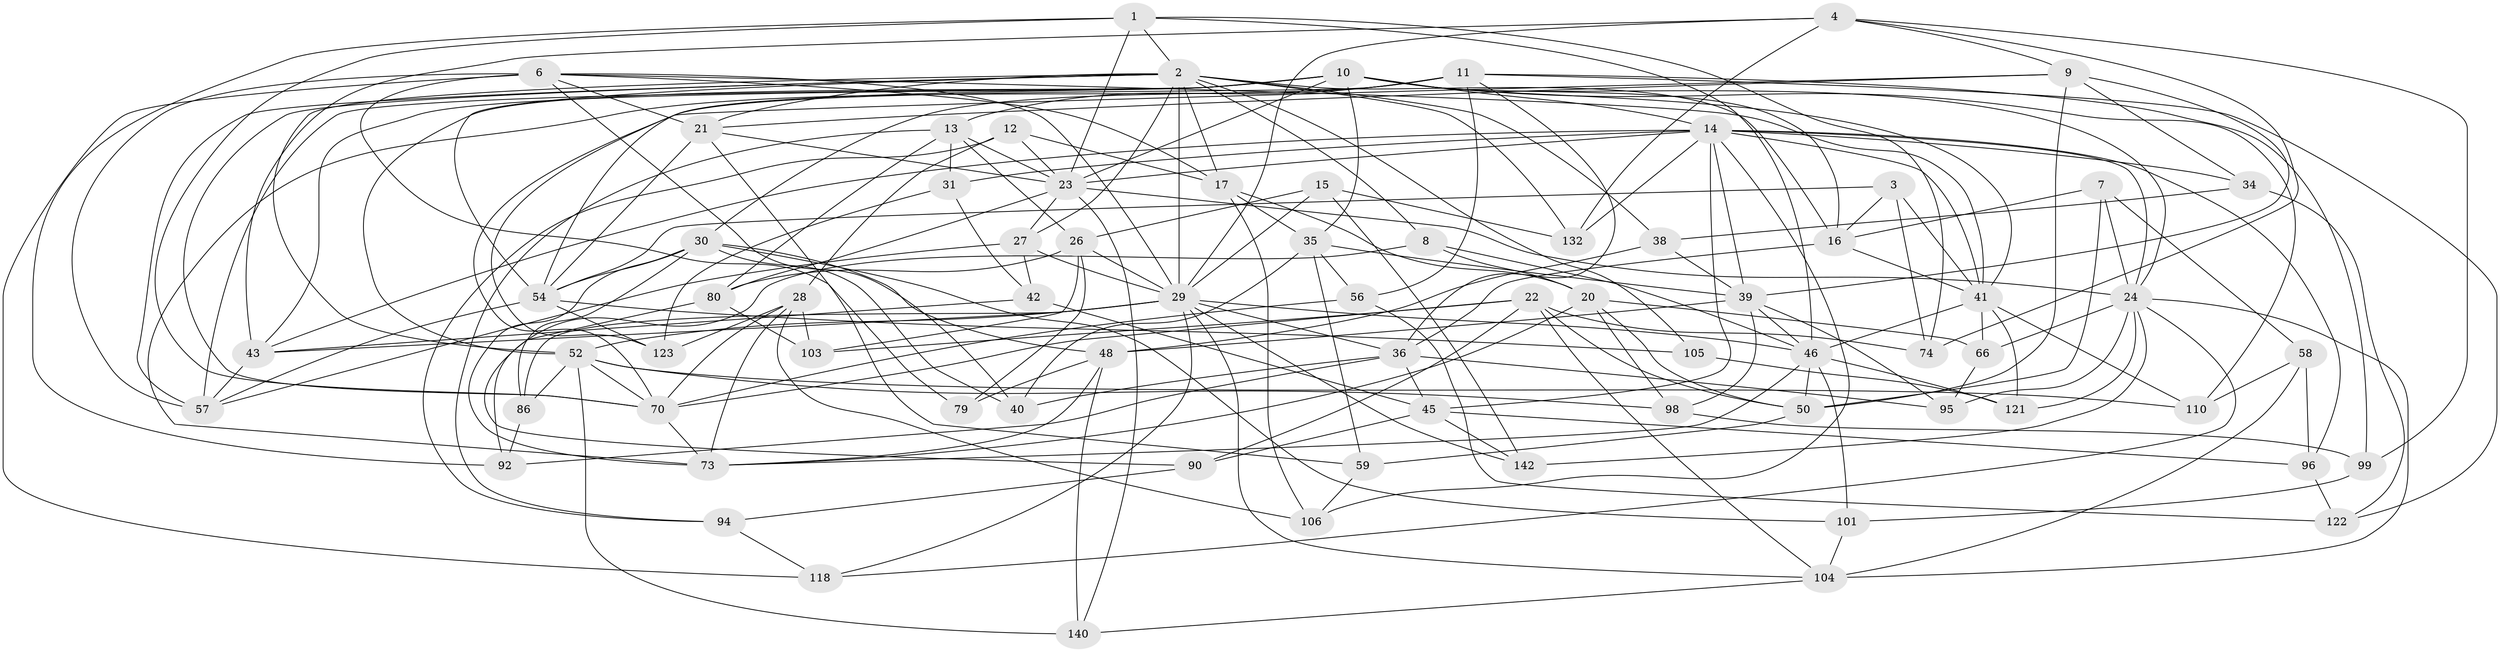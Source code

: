 // original degree distribution, {4: 1.0}
// Generated by graph-tools (version 1.1) at 2025/16/03/09/25 04:16:27]
// undirected, 73 vertices, 209 edges
graph export_dot {
graph [start="1"]
  node [color=gray90,style=filled];
  1 [super="+51"];
  2 [super="+19+5+62"];
  3;
  4 [super="+144"];
  6 [super="+67+72"];
  7;
  8;
  9 [super="+130"];
  10 [super="+75+76+78"];
  11 [super="+88+136"];
  12;
  13 [super="+129"];
  14 [super="+113+37"];
  15;
  16 [super="+126+125"];
  17 [super="+108"];
  20 [super="+112"];
  21 [super="+134"];
  22 [super="+25"];
  23 [super="+44+114"];
  24 [super="+143+61"];
  26 [super="+60+65"];
  27 [super="+47"];
  28 [super="+84"];
  29 [super="+93+53+32"];
  30 [super="+33"];
  31;
  34;
  35 [super="+49"];
  36 [super="+55+102"];
  38;
  39 [super="+107+145"];
  40;
  41 [super="+63+68"];
  42;
  43 [super="+69"];
  45 [super="+115"];
  46 [super="+131+64+133"];
  48 [super="+139"];
  50 [super="+120"];
  52 [super="+77"];
  54 [super="+111+127"];
  56;
  57 [super="+128+124"];
  58;
  59;
  66;
  70 [super="+100+141"];
  73 [super="+146+81"];
  74;
  79;
  80 [super="+85"];
  86;
  90;
  92;
  94;
  95;
  96;
  98;
  99;
  101;
  103;
  104 [super="+119"];
  105;
  106;
  110;
  118;
  121;
  122;
  123;
  132;
  140;
  142;
  1 -- 92;
  1 -- 74;
  1 -- 46;
  1 -- 2;
  1 -- 70;
  1 -- 23;
  2 -- 17;
  2 -- 38;
  2 -- 16;
  2 -- 132;
  2 -- 70;
  2 -- 105 [weight=2];
  2 -- 52;
  2 -- 21;
  2 -- 54;
  2 -- 8;
  2 -- 27;
  2 -- 29 [weight=2];
  2 -- 57;
  3 -- 74;
  3 -- 54;
  3 -- 16;
  3 -- 41;
  4 -- 74;
  4 -- 99;
  4 -- 132;
  4 -- 43;
  4 -- 9;
  4 -- 29;
  6 -- 118;
  6 -- 57;
  6 -- 21;
  6 -- 17;
  6 -- 40;
  6 -- 79;
  6 -- 41;
  6 -- 29;
  7 -- 24;
  7 -- 58;
  7 -- 50;
  7 -- 16;
  8 -- 20;
  8 -- 92;
  8 -- 46;
  9 -- 34;
  9 -- 39;
  9 -- 70;
  9 -- 50;
  9 -- 21;
  10 -- 43;
  10 -- 35;
  10 -- 110;
  10 -- 57 [weight=2];
  10 -- 24;
  10 -- 23;
  10 -- 14;
  10 -- 52;
  10 -- 16;
  10 -- 41;
  10 -- 54;
  11 -- 99;
  11 -- 30;
  11 -- 56;
  11 -- 123;
  11 -- 36;
  11 -- 73;
  11 -- 122;
  11 -- 13;
  12 -- 94;
  12 -- 28;
  12 -- 17;
  12 -- 23;
  13 -- 80;
  13 -- 31;
  13 -- 94;
  13 -- 26;
  13 -- 23;
  14 -- 106;
  14 -- 43;
  14 -- 41;
  14 -- 31;
  14 -- 96;
  14 -- 34;
  14 -- 132;
  14 -- 39;
  14 -- 45;
  14 -- 24;
  14 -- 23;
  15 -- 132;
  15 -- 142;
  15 -- 26;
  15 -- 29;
  16 -- 36 [weight=2];
  16 -- 41 [weight=2];
  17 -- 35;
  17 -- 106;
  17 -- 20;
  20 -- 73;
  20 -- 66;
  20 -- 50;
  20 -- 98;
  21 -- 59;
  21 -- 23;
  21 -- 54;
  22 -- 90;
  22 -- 70;
  22 -- 103;
  22 -- 104;
  22 -- 74;
  22 -- 50;
  23 -- 27;
  23 -- 80;
  23 -- 140;
  23 -- 24;
  24 -- 66;
  24 -- 121;
  24 -- 104;
  24 -- 118;
  24 -- 142;
  24 -- 95;
  26 -- 80 [weight=2];
  26 -- 103;
  26 -- 79 [weight=2];
  26 -- 29;
  27 -- 29;
  27 -- 57 [weight=2];
  27 -- 42;
  28 -- 103;
  28 -- 106;
  28 -- 123;
  28 -- 73;
  28 -- 70;
  29 -- 52;
  29 -- 104;
  29 -- 43;
  29 -- 36;
  29 -- 118;
  29 -- 86;
  29 -- 142;
  29 -- 46 [weight=2];
  30 -- 73 [weight=2];
  30 -- 40;
  30 -- 48;
  30 -- 101;
  30 -- 54;
  30 -- 86;
  31 -- 123;
  31 -- 42;
  34 -- 122;
  34 -- 38;
  35 -- 59;
  35 -- 40;
  35 -- 56;
  35 -- 39;
  36 -- 92;
  36 -- 40;
  36 -- 95;
  36 -- 45;
  38 -- 48;
  38 -- 39;
  39 -- 48;
  39 -- 46;
  39 -- 98;
  39 -- 95;
  41 -- 46;
  41 -- 121;
  41 -- 66;
  41 -- 110;
  42 -- 43;
  42 -- 45;
  43 -- 57;
  45 -- 142;
  45 -- 96;
  45 -- 90;
  46 -- 73;
  46 -- 121;
  46 -- 101;
  46 -- 50;
  48 -- 140;
  48 -- 79;
  48 -- 73;
  50 -- 59;
  52 -- 86;
  52 -- 98;
  52 -- 110;
  52 -- 140;
  52 -- 70;
  54 -- 105;
  54 -- 57;
  54 -- 123;
  56 -- 70;
  56 -- 122;
  58 -- 104;
  58 -- 96;
  58 -- 110;
  59 -- 106;
  66 -- 95;
  70 -- 73;
  80 -- 90;
  80 -- 103;
  86 -- 92;
  90 -- 94;
  94 -- 118;
  96 -- 122;
  98 -- 99;
  99 -- 101;
  101 -- 104;
  104 -- 140;
  105 -- 121;
}
